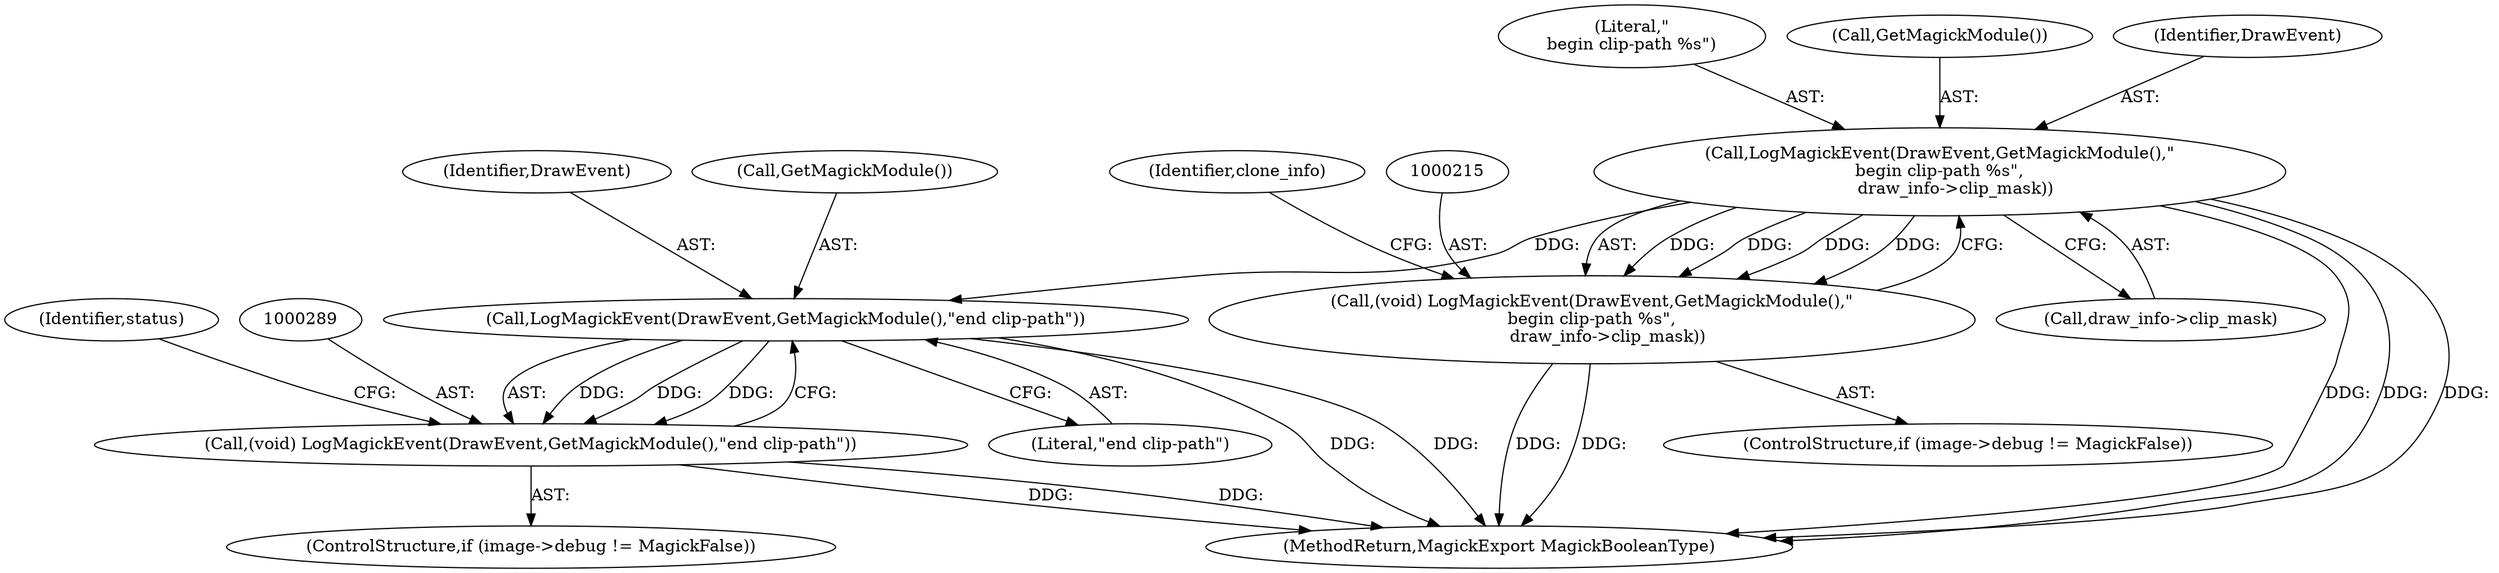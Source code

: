 digraph "0_ImageMagick_726812fa2fa7ce16bcf58f6e115f65427a1c0950@pointer" {
"1000216" [label="(Call,LogMagickEvent(DrawEvent,GetMagickModule(),\"\nbegin clip-path %s\",\n      draw_info->clip_mask))"];
"1000214" [label="(Call,(void) LogMagickEvent(DrawEvent,GetMagickModule(),\"\nbegin clip-path %s\",\n      draw_info->clip_mask))"];
"1000290" [label="(Call,LogMagickEvent(DrawEvent,GetMagickModule(),\"end clip-path\"))"];
"1000288" [label="(Call,(void) LogMagickEvent(DrawEvent,GetMagickModule(),\"end clip-path\"))"];
"1000214" [label="(Call,(void) LogMagickEvent(DrawEvent,GetMagickModule(),\"\nbegin clip-path %s\",\n      draw_info->clip_mask))"];
"1000291" [label="(Identifier,DrawEvent)"];
"1000292" [label="(Call,GetMagickModule())"];
"1000220" [label="(Call,draw_info->clip_mask)"];
"1000224" [label="(Identifier,clone_info)"];
"1000293" [label="(Literal,\"end clip-path\")"];
"1000219" [label="(Literal,\"\nbegin clip-path %s\")"];
"1000301" [label="(MethodReturn,MagickExport MagickBooleanType)"];
"1000282" [label="(ControlStructure,if (image->debug != MagickFalse))"];
"1000290" [label="(Call,LogMagickEvent(DrawEvent,GetMagickModule(),\"end clip-path\"))"];
"1000208" [label="(ControlStructure,if (image->debug != MagickFalse))"];
"1000216" [label="(Call,LogMagickEvent(DrawEvent,GetMagickModule(),\"\nbegin clip-path %s\",\n      draw_info->clip_mask))"];
"1000297" [label="(Identifier,status)"];
"1000218" [label="(Call,GetMagickModule())"];
"1000217" [label="(Identifier,DrawEvent)"];
"1000288" [label="(Call,(void) LogMagickEvent(DrawEvent,GetMagickModule(),\"end clip-path\"))"];
"1000216" -> "1000214"  [label="AST: "];
"1000216" -> "1000220"  [label="CFG: "];
"1000217" -> "1000216"  [label="AST: "];
"1000218" -> "1000216"  [label="AST: "];
"1000219" -> "1000216"  [label="AST: "];
"1000220" -> "1000216"  [label="AST: "];
"1000214" -> "1000216"  [label="CFG: "];
"1000216" -> "1000301"  [label="DDG: "];
"1000216" -> "1000301"  [label="DDG: "];
"1000216" -> "1000301"  [label="DDG: "];
"1000216" -> "1000214"  [label="DDG: "];
"1000216" -> "1000214"  [label="DDG: "];
"1000216" -> "1000214"  [label="DDG: "];
"1000216" -> "1000214"  [label="DDG: "];
"1000216" -> "1000290"  [label="DDG: "];
"1000214" -> "1000208"  [label="AST: "];
"1000215" -> "1000214"  [label="AST: "];
"1000224" -> "1000214"  [label="CFG: "];
"1000214" -> "1000301"  [label="DDG: "];
"1000214" -> "1000301"  [label="DDG: "];
"1000290" -> "1000288"  [label="AST: "];
"1000290" -> "1000293"  [label="CFG: "];
"1000291" -> "1000290"  [label="AST: "];
"1000292" -> "1000290"  [label="AST: "];
"1000293" -> "1000290"  [label="AST: "];
"1000288" -> "1000290"  [label="CFG: "];
"1000290" -> "1000301"  [label="DDG: "];
"1000290" -> "1000301"  [label="DDG: "];
"1000290" -> "1000288"  [label="DDG: "];
"1000290" -> "1000288"  [label="DDG: "];
"1000290" -> "1000288"  [label="DDG: "];
"1000288" -> "1000282"  [label="AST: "];
"1000289" -> "1000288"  [label="AST: "];
"1000297" -> "1000288"  [label="CFG: "];
"1000288" -> "1000301"  [label="DDG: "];
"1000288" -> "1000301"  [label="DDG: "];
}

